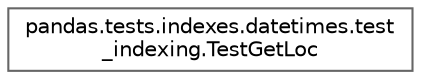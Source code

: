digraph "Graphical Class Hierarchy"
{
 // LATEX_PDF_SIZE
  bgcolor="transparent";
  edge [fontname=Helvetica,fontsize=10,labelfontname=Helvetica,labelfontsize=10];
  node [fontname=Helvetica,fontsize=10,shape=box,height=0.2,width=0.4];
  rankdir="LR";
  Node0 [id="Node000000",label="pandas.tests.indexes.datetimes.test\l_indexing.TestGetLoc",height=0.2,width=0.4,color="grey40", fillcolor="white", style="filled",URL="$d8/d08/classpandas_1_1tests_1_1indexes_1_1datetimes_1_1test__indexing_1_1TestGetLoc.html",tooltip=" "];
}
